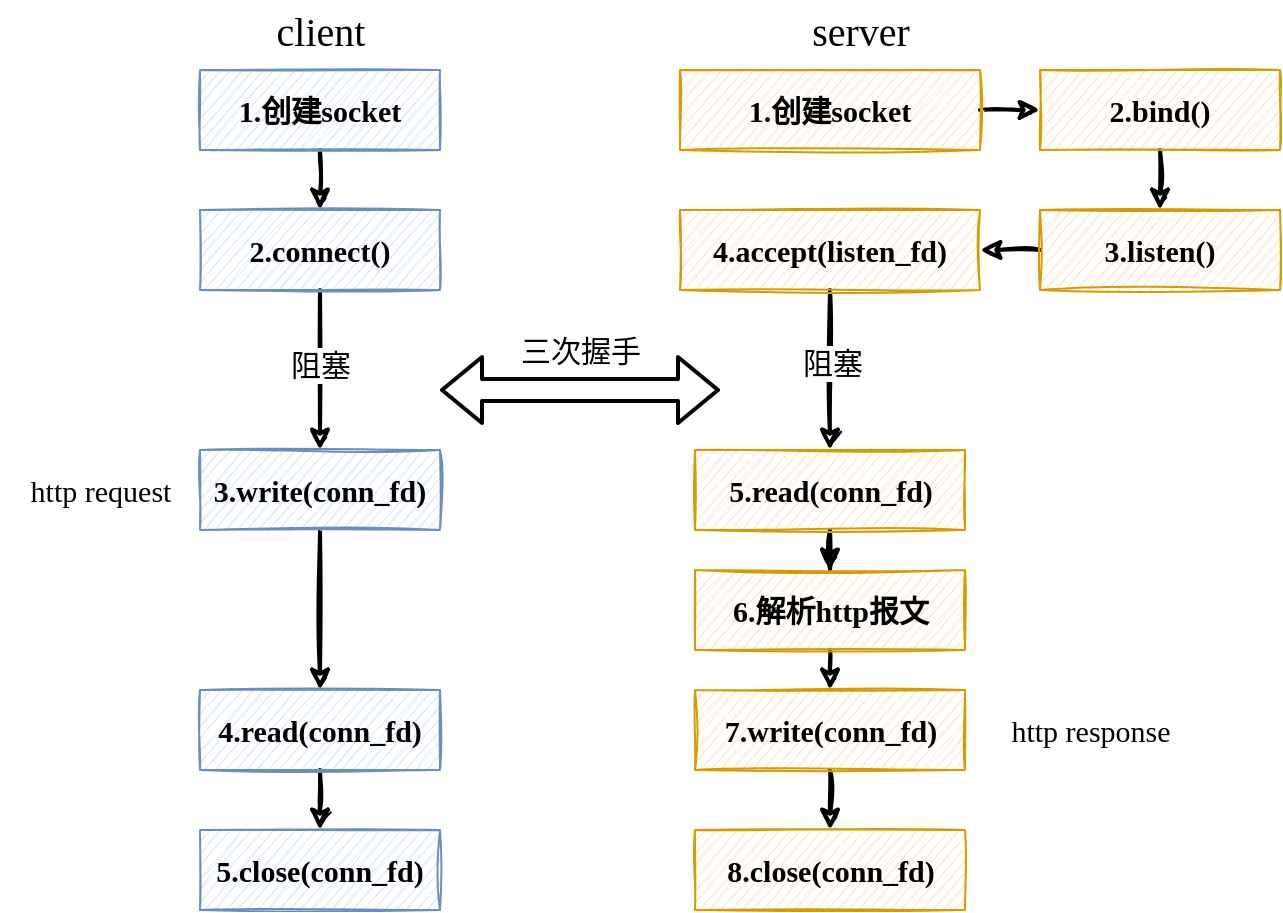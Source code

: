 <mxfile version="15.2.9" type="github">
  <diagram id="R7MD-RuWkarthDHZs2-p" name="第 1 页">
    <mxGraphModel dx="742" dy="533" grid="1" gridSize="10" guides="1" tooltips="1" connect="1" arrows="1" fold="1" page="1" pageScale="1" pageWidth="827" pageHeight="1169" math="0" shadow="0">
      <root>
        <mxCell id="0" />
        <mxCell id="1" parent="0" />
        <mxCell id="0Q1nOrYQO0X4sr8mSm66-21" style="edgeStyle=orthogonalEdgeStyle;rounded=0;sketch=1;orthogonalLoop=1;jettySize=auto;html=1;exitX=1;exitY=0.5;exitDx=0;exitDy=0;entryX=0;entryY=0.5;entryDx=0;entryDy=0;fontFamily=Comic Sans MS;fontSize=15;strokeWidth=2;" edge="1" parent="1" source="0Q1nOrYQO0X4sr8mSm66-1" target="0Q1nOrYQO0X4sr8mSm66-3">
          <mxGeometry relative="1" as="geometry" />
        </mxCell>
        <mxCell id="0Q1nOrYQO0X4sr8mSm66-1" value="&lt;font style=&quot;font-size: 15px&quot;&gt;1.创建socket&lt;/font&gt;" style="rounded=0;whiteSpace=wrap;html=1;fillColor=#ffe6cc;strokeColor=#d79b00;fontFamily=Comic Sans MS;labelBorderColor=none;glass=0;sketch=1;shadow=0;fontStyle=1" vertex="1" parent="1">
          <mxGeometry x="410" y="120" width="150" height="40" as="geometry" />
        </mxCell>
        <mxCell id="0Q1nOrYQO0X4sr8mSm66-2" value="server" style="text;html=1;align=center;verticalAlign=middle;resizable=0;points=[];autosize=1;strokeColor=none;fillColor=none;fontSize=20;fontFamily=Comic Sans MS;fontStyle=0" vertex="1" parent="1">
          <mxGeometry x="460" y="85" width="80" height="30" as="geometry" />
        </mxCell>
        <mxCell id="0Q1nOrYQO0X4sr8mSm66-7" style="edgeStyle=orthogonalEdgeStyle;rounded=0;sketch=1;orthogonalLoop=1;jettySize=auto;html=1;exitX=0.5;exitY=1;exitDx=0;exitDy=0;entryX=0.5;entryY=0;entryDx=0;entryDy=0;fontFamily=Comic Sans MS;fontSize=15;strokeWidth=2;" edge="1" parent="1" source="0Q1nOrYQO0X4sr8mSm66-3" target="0Q1nOrYQO0X4sr8mSm66-6">
          <mxGeometry relative="1" as="geometry" />
        </mxCell>
        <mxCell id="0Q1nOrYQO0X4sr8mSm66-3" value="2.bind()" style="rounded=0;whiteSpace=wrap;html=1;fillColor=#ffe6cc;strokeColor=#d79b00;fontFamily=Comic Sans MS;labelBorderColor=none;glass=0;sketch=1;shadow=0;fontStyle=1;fontSize=15;" vertex="1" parent="1">
          <mxGeometry x="590" y="120" width="120" height="40" as="geometry" />
        </mxCell>
        <mxCell id="0Q1nOrYQO0X4sr8mSm66-22" style="edgeStyle=orthogonalEdgeStyle;rounded=0;sketch=1;orthogonalLoop=1;jettySize=auto;html=1;exitX=0;exitY=0.5;exitDx=0;exitDy=0;entryX=1;entryY=0.5;entryDx=0;entryDy=0;fontFamily=Comic Sans MS;fontSize=15;strokeWidth=2;" edge="1" parent="1" source="0Q1nOrYQO0X4sr8mSm66-6" target="0Q1nOrYQO0X4sr8mSm66-8">
          <mxGeometry relative="1" as="geometry" />
        </mxCell>
        <mxCell id="0Q1nOrYQO0X4sr8mSm66-6" value="3.listen()" style="rounded=0;whiteSpace=wrap;html=1;fillColor=#ffe6cc;strokeColor=#d79b00;fontFamily=Comic Sans MS;labelBorderColor=none;glass=0;sketch=1;shadow=0;fontStyle=1;fontSize=15;" vertex="1" parent="1">
          <mxGeometry x="590" y="190" width="120" height="40" as="geometry" />
        </mxCell>
        <mxCell id="0Q1nOrYQO0X4sr8mSm66-33" style="edgeStyle=orthogonalEdgeStyle;rounded=0;sketch=1;orthogonalLoop=1;jettySize=auto;html=1;exitX=0.5;exitY=1;exitDx=0;exitDy=0;entryX=0.5;entryY=0;entryDx=0;entryDy=0;fontFamily=Comic Sans MS;fontSize=15;strokeWidth=2;" edge="1" parent="1" source="0Q1nOrYQO0X4sr8mSm66-8" target="0Q1nOrYQO0X4sr8mSm66-32">
          <mxGeometry relative="1" as="geometry" />
        </mxCell>
        <mxCell id="0Q1nOrYQO0X4sr8mSm66-36" value="阻塞" style="edgeLabel;html=1;align=center;verticalAlign=middle;resizable=0;points=[];fontSize=15;fontFamily=Comic Sans MS;" vertex="1" connectable="0" parent="0Q1nOrYQO0X4sr8mSm66-33">
          <mxGeometry x="-0.111" y="1" relative="1" as="geometry">
            <mxPoint as="offset" />
          </mxGeometry>
        </mxCell>
        <mxCell id="0Q1nOrYQO0X4sr8mSm66-8" value="4.accept(listen_fd)" style="rounded=0;whiteSpace=wrap;html=1;fillColor=#ffe6cc;strokeColor=#d79b00;fontFamily=Comic Sans MS;labelBorderColor=none;glass=0;sketch=1;shadow=0;fontStyle=1;fontSize=15;" vertex="1" parent="1">
          <mxGeometry x="410" y="190" width="150" height="40" as="geometry" />
        </mxCell>
        <mxCell id="0Q1nOrYQO0X4sr8mSm66-10" style="edgeStyle=orthogonalEdgeStyle;rounded=0;orthogonalLoop=1;jettySize=auto;html=1;exitX=0.5;exitY=1;exitDx=0;exitDy=0;entryX=0.5;entryY=0;entryDx=0;entryDy=0;fontFamily=Comic Sans MS;fontSize=15;sketch=1;strokeWidth=2;" edge="1" parent="1" source="0Q1nOrYQO0X4sr8mSm66-11" target="0Q1nOrYQO0X4sr8mSm66-14">
          <mxGeometry relative="1" as="geometry" />
        </mxCell>
        <mxCell id="0Q1nOrYQO0X4sr8mSm66-11" value="&lt;font style=&quot;font-size: 15px&quot;&gt;1.创建socket&lt;/font&gt;" style="rounded=0;whiteSpace=wrap;html=1;fillColor=#dae8fc;strokeColor=#6c8ebf;fontFamily=Comic Sans MS;labelBorderColor=none;glass=0;sketch=1;shadow=0;fontStyle=1" vertex="1" parent="1">
          <mxGeometry x="170" y="120" width="120" height="40" as="geometry" />
        </mxCell>
        <mxCell id="0Q1nOrYQO0X4sr8mSm66-12" value="client" style="text;html=1;align=center;verticalAlign=middle;resizable=0;points=[];autosize=1;strokeColor=none;fillColor=none;fontSize=20;fontFamily=Comic Sans MS;fontStyle=0" vertex="1" parent="1">
          <mxGeometry x="195" y="85" width="70" height="30" as="geometry" />
        </mxCell>
        <mxCell id="0Q1nOrYQO0X4sr8mSm66-31" style="edgeStyle=orthogonalEdgeStyle;rounded=0;sketch=1;orthogonalLoop=1;jettySize=auto;html=1;exitX=0.5;exitY=1;exitDx=0;exitDy=0;entryX=0.5;entryY=0;entryDx=0;entryDy=0;fontFamily=Comic Sans MS;fontSize=15;strokeWidth=2;" edge="1" parent="1" source="0Q1nOrYQO0X4sr8mSm66-14" target="0Q1nOrYQO0X4sr8mSm66-16">
          <mxGeometry relative="1" as="geometry" />
        </mxCell>
        <mxCell id="0Q1nOrYQO0X4sr8mSm66-43" value="阻塞" style="edgeLabel;html=1;align=center;verticalAlign=middle;resizable=0;points=[];fontSize=15;fontFamily=Comic Sans MS;" vertex="1" connectable="0" parent="0Q1nOrYQO0X4sr8mSm66-31">
          <mxGeometry x="-0.08" relative="1" as="geometry">
            <mxPoint as="offset" />
          </mxGeometry>
        </mxCell>
        <mxCell id="0Q1nOrYQO0X4sr8mSm66-14" value="2.connect()" style="rounded=0;whiteSpace=wrap;html=1;fillColor=#dae8fc;strokeColor=#6c8ebf;fontFamily=Comic Sans MS;labelBorderColor=none;glass=0;sketch=1;shadow=0;fontStyle=1;fontSize=15;" vertex="1" parent="1">
          <mxGeometry x="170" y="190" width="120" height="40" as="geometry" />
        </mxCell>
        <mxCell id="0Q1nOrYQO0X4sr8mSm66-55" style="edgeStyle=orthogonalEdgeStyle;rounded=0;sketch=1;orthogonalLoop=1;jettySize=auto;html=1;exitX=0.5;exitY=1;exitDx=0;exitDy=0;fontFamily=Comic Sans MS;fontSize=15;startArrow=none;startFill=0;strokeWidth=2;" edge="1" parent="1" source="0Q1nOrYQO0X4sr8mSm66-16" target="0Q1nOrYQO0X4sr8mSm66-54">
          <mxGeometry relative="1" as="geometry" />
        </mxCell>
        <mxCell id="0Q1nOrYQO0X4sr8mSm66-16" value="3.write(conn_fd)" style="rounded=0;whiteSpace=wrap;html=1;fillColor=#dae8fc;strokeColor=#6c8ebf;fontFamily=Comic Sans MS;labelBorderColor=none;glass=0;sketch=1;shadow=0;fontStyle=1;fontSize=15;" vertex="1" parent="1">
          <mxGeometry x="170" y="310" width="120" height="40" as="geometry" />
        </mxCell>
        <mxCell id="0Q1nOrYQO0X4sr8mSm66-53" style="edgeStyle=orthogonalEdgeStyle;rounded=0;sketch=1;orthogonalLoop=1;jettySize=auto;html=1;exitX=0.5;exitY=1;exitDx=0;exitDy=0;fontFamily=Comic Sans MS;fontSize=15;startArrow=none;startFill=0;strokeWidth=2;" edge="1" parent="1" source="0Q1nOrYQO0X4sr8mSm66-32" target="0Q1nOrYQO0X4sr8mSm66-52">
          <mxGeometry relative="1" as="geometry" />
        </mxCell>
        <mxCell id="0Q1nOrYQO0X4sr8mSm66-32" value="5.read(conn_fd)" style="rounded=0;whiteSpace=wrap;html=1;fillColor=#ffe6cc;strokeColor=#d79b00;fontFamily=Comic Sans MS;labelBorderColor=none;glass=0;sketch=1;shadow=0;fontStyle=1;fontSize=15;" vertex="1" parent="1">
          <mxGeometry x="417.5" y="310" width="135" height="40" as="geometry" />
        </mxCell>
        <mxCell id="0Q1nOrYQO0X4sr8mSm66-46" value="" style="shape=flexArrow;endArrow=classic;startArrow=classic;html=1;fontFamily=Comic Sans MS;fontSize=15;strokeWidth=2;" edge="1" parent="1">
          <mxGeometry width="100" height="100" relative="1" as="geometry">
            <mxPoint x="290" y="280" as="sourcePoint" />
            <mxPoint x="430" y="280" as="targetPoint" />
          </mxGeometry>
        </mxCell>
        <mxCell id="0Q1nOrYQO0X4sr8mSm66-47" value="三次握手" style="text;html=1;align=center;verticalAlign=middle;resizable=0;points=[];autosize=1;strokeColor=none;fillColor=none;fontSize=15;fontFamily=Comic Sans MS;" vertex="1" parent="1">
          <mxGeometry x="320" y="250" width="80" height="20" as="geometry" />
        </mxCell>
        <mxCell id="0Q1nOrYQO0X4sr8mSm66-48" value="5.close(conn_fd)" style="rounded=0;whiteSpace=wrap;html=1;fillColor=#dae8fc;strokeColor=#6c8ebf;fontFamily=Comic Sans MS;labelBorderColor=none;glass=0;sketch=1;shadow=0;fontStyle=1;fontSize=15;" vertex="1" parent="1">
          <mxGeometry x="170" y="500" width="120" height="40" as="geometry" />
        </mxCell>
        <mxCell id="0Q1nOrYQO0X4sr8mSm66-61" style="edgeStyle=orthogonalEdgeStyle;rounded=0;sketch=1;orthogonalLoop=1;jettySize=auto;html=1;exitX=0.5;exitY=1;exitDx=0;exitDy=0;entryX=0.5;entryY=0;entryDx=0;entryDy=0;fontFamily=Comic Sans MS;fontSize=15;startArrow=none;startFill=0;strokeWidth=2;" edge="1" parent="1" source="0Q1nOrYQO0X4sr8mSm66-52" target="0Q1nOrYQO0X4sr8mSm66-56">
          <mxGeometry relative="1" as="geometry" />
        </mxCell>
        <mxCell id="0Q1nOrYQO0X4sr8mSm66-52" value="6.解析http报文" style="rounded=0;whiteSpace=wrap;html=1;fillColor=#ffe6cc;strokeColor=#d79b00;fontFamily=Comic Sans MS;labelBorderColor=none;glass=0;sketch=1;shadow=0;fontStyle=1;fontSize=15;" vertex="1" parent="1">
          <mxGeometry x="417.5" y="370" width="135" height="40" as="geometry" />
        </mxCell>
        <mxCell id="0Q1nOrYQO0X4sr8mSm66-62" style="edgeStyle=orthogonalEdgeStyle;rounded=0;sketch=1;orthogonalLoop=1;jettySize=auto;html=1;exitX=0.5;exitY=1;exitDx=0;exitDy=0;fontFamily=Comic Sans MS;fontSize=15;startArrow=none;startFill=0;strokeWidth=2;" edge="1" parent="1" source="0Q1nOrYQO0X4sr8mSm66-54" target="0Q1nOrYQO0X4sr8mSm66-48">
          <mxGeometry relative="1" as="geometry" />
        </mxCell>
        <mxCell id="0Q1nOrYQO0X4sr8mSm66-54" value="4.read(conn_fd)" style="rounded=0;whiteSpace=wrap;html=1;fillColor=#dae8fc;strokeColor=#6c8ebf;fontFamily=Comic Sans MS;labelBorderColor=none;glass=0;sketch=1;shadow=0;fontStyle=1;fontSize=15;" vertex="1" parent="1">
          <mxGeometry x="170" y="430" width="120" height="40" as="geometry" />
        </mxCell>
        <mxCell id="0Q1nOrYQO0X4sr8mSm66-64" style="edgeStyle=orthogonalEdgeStyle;rounded=0;sketch=1;orthogonalLoop=1;jettySize=auto;html=1;exitX=0.5;exitY=1;exitDx=0;exitDy=0;entryX=0.5;entryY=0;entryDx=0;entryDy=0;fontFamily=Comic Sans MS;fontSize=15;startArrow=none;startFill=0;strokeWidth=2;" edge="1" parent="1" source="0Q1nOrYQO0X4sr8mSm66-56" target="0Q1nOrYQO0X4sr8mSm66-63">
          <mxGeometry relative="1" as="geometry" />
        </mxCell>
        <mxCell id="0Q1nOrYQO0X4sr8mSm66-56" value="7.write(conn_fd)" style="rounded=0;whiteSpace=wrap;html=1;fillColor=#ffe6cc;strokeColor=#d79b00;fontFamily=Comic Sans MS;labelBorderColor=none;glass=0;sketch=1;shadow=0;fontStyle=1;fontSize=15;" vertex="1" parent="1">
          <mxGeometry x="417.5" y="430" width="135" height="40" as="geometry" />
        </mxCell>
        <mxCell id="0Q1nOrYQO0X4sr8mSm66-57" value="http response" style="text;html=1;align=center;verticalAlign=middle;resizable=0;points=[];autosize=1;strokeColor=none;fillColor=none;fontSize=15;fontFamily=Comic Sans MS;" vertex="1" parent="1">
          <mxGeometry x="560" y="440" width="110" height="20" as="geometry" />
        </mxCell>
        <mxCell id="0Q1nOrYQO0X4sr8mSm66-60" value="http request" style="text;html=1;align=center;verticalAlign=middle;resizable=0;points=[];autosize=1;strokeColor=none;fillColor=none;fontSize=15;fontFamily=Comic Sans MS;" vertex="1" parent="1">
          <mxGeometry x="70" y="320" width="100" height="20" as="geometry" />
        </mxCell>
        <mxCell id="0Q1nOrYQO0X4sr8mSm66-63" value="8.close(conn_fd)" style="rounded=0;whiteSpace=wrap;html=1;fillColor=#ffe6cc;strokeColor=#d79b00;fontFamily=Comic Sans MS;labelBorderColor=none;glass=0;sketch=1;shadow=0;fontStyle=1;fontSize=15;" vertex="1" parent="1">
          <mxGeometry x="417.5" y="500" width="135" height="40" as="geometry" />
        </mxCell>
      </root>
    </mxGraphModel>
  </diagram>
</mxfile>
